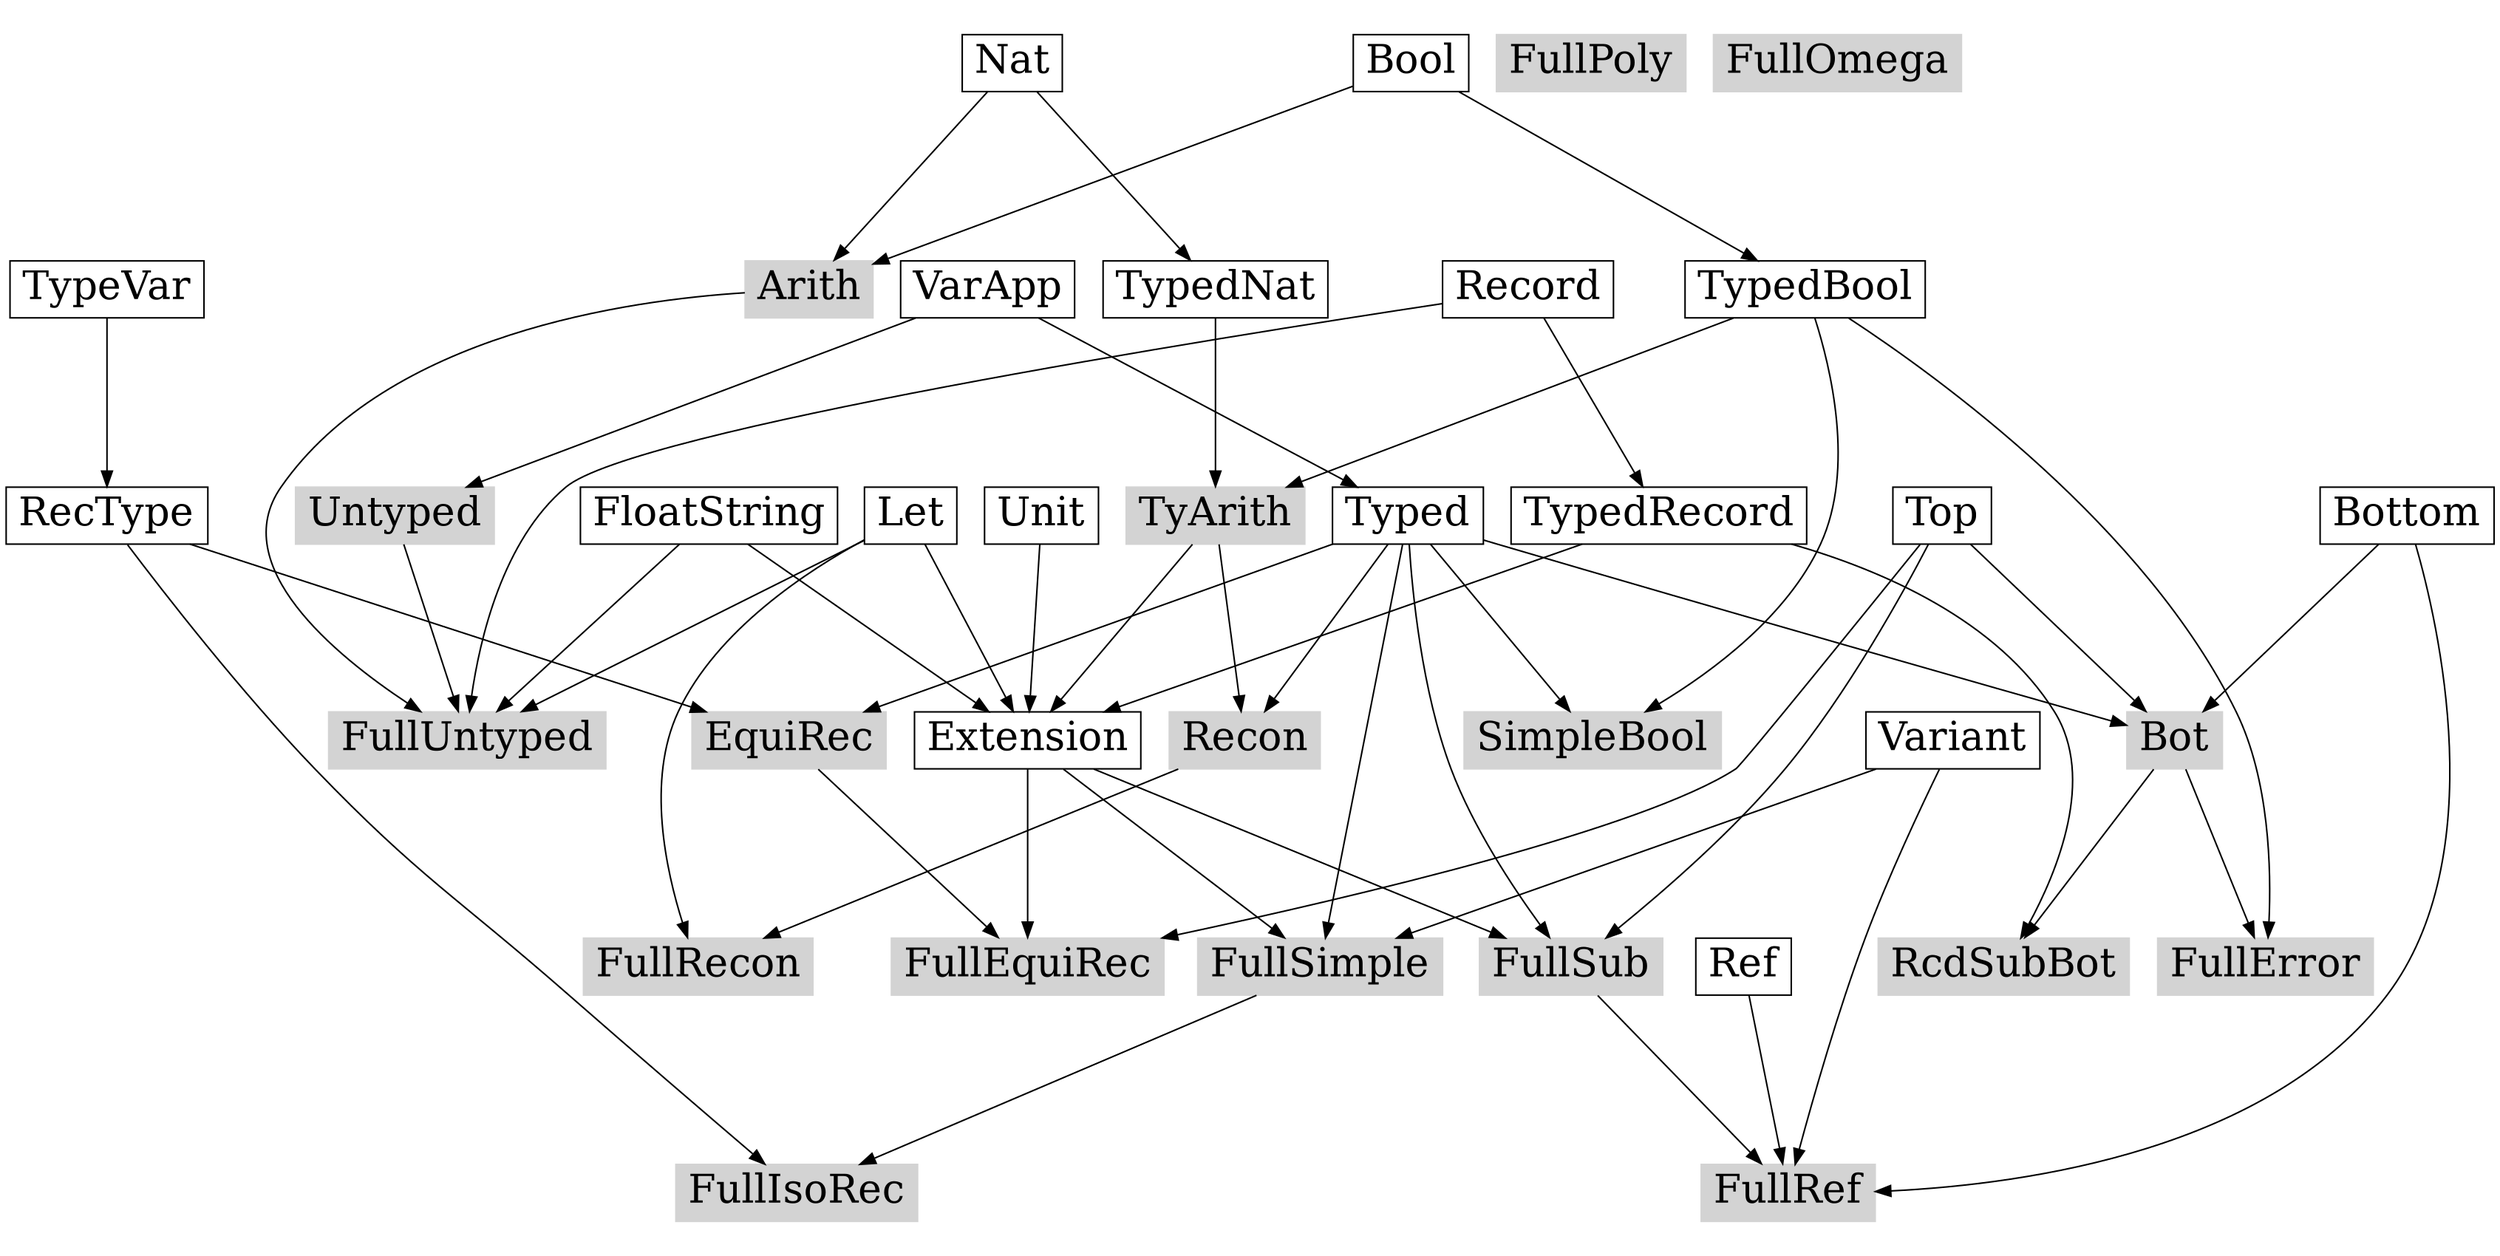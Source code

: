 digraph G {
    ratio=0.5;
    //splines=polyline;

    node[fontsize=26, shape=box];

    {
        node[style=filled, color=lightgray];

        Arith;
        Untyped;
        FullUntyped;
        TyArith;
        SimpleBool;
        FullSimple;
        Bot;
        FullRef;
        FullError;
        RcdSubBot;
        FullSub;
        FullEquiRec;
        FullIsoRec;
        EquiRec;
        Recon;
        FullRecon;
        FullPoly;
        FullOmega;
    }

    // components
    Bool -> TypedBool;
    Nat -> TypedNat;
    Record -> TypedRecord;
    VarApp -> Typed;
    TyArith, FloatString, Let, TypedRecord -> Extension;
    TypeVar -> RecType;
    Unit -> Extension;

    // calculi
    Bool, Nat -> Arith;
    VarApp -> Untyped;
    Arith, Untyped, Record, FloatString, Let -> FullUntyped;
    TypedBool, TypedNat -> TyArith;
    Typed, TypedBool -> SimpleBool;
    Typed, Extension, Variant -> FullSimple;
    Typed, Top, Bottom -> Bot;

    FullSub, Variant, Bottom, Ref -> FullRef;

    Bot, TypedBool -> FullError;
    Bot, TypedRecord -> RcdSubBot;
    Typed, Extension, Top -> FullSub;
    Typed, RecType -> EquiRec;
    EquiRec, Extension, Top -> FullEquiRec;
    FullSimple, RecType -> FullIsoRec;
    Typed, TyArith -> Recon;
    Recon, Let -> FullRecon;

}

